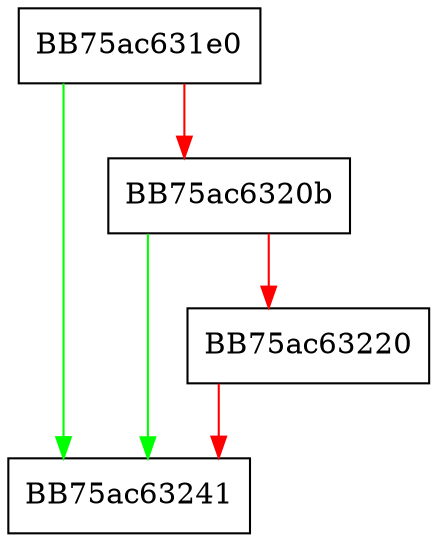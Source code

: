 digraph c2rdat_init_module {
  node [shape="box"];
  graph [splines=ortho];
  BB75ac631e0 -> BB75ac63241 [color="green"];
  BB75ac631e0 -> BB75ac6320b [color="red"];
  BB75ac6320b -> BB75ac63241 [color="green"];
  BB75ac6320b -> BB75ac63220 [color="red"];
  BB75ac63220 -> BB75ac63241 [color="red"];
}